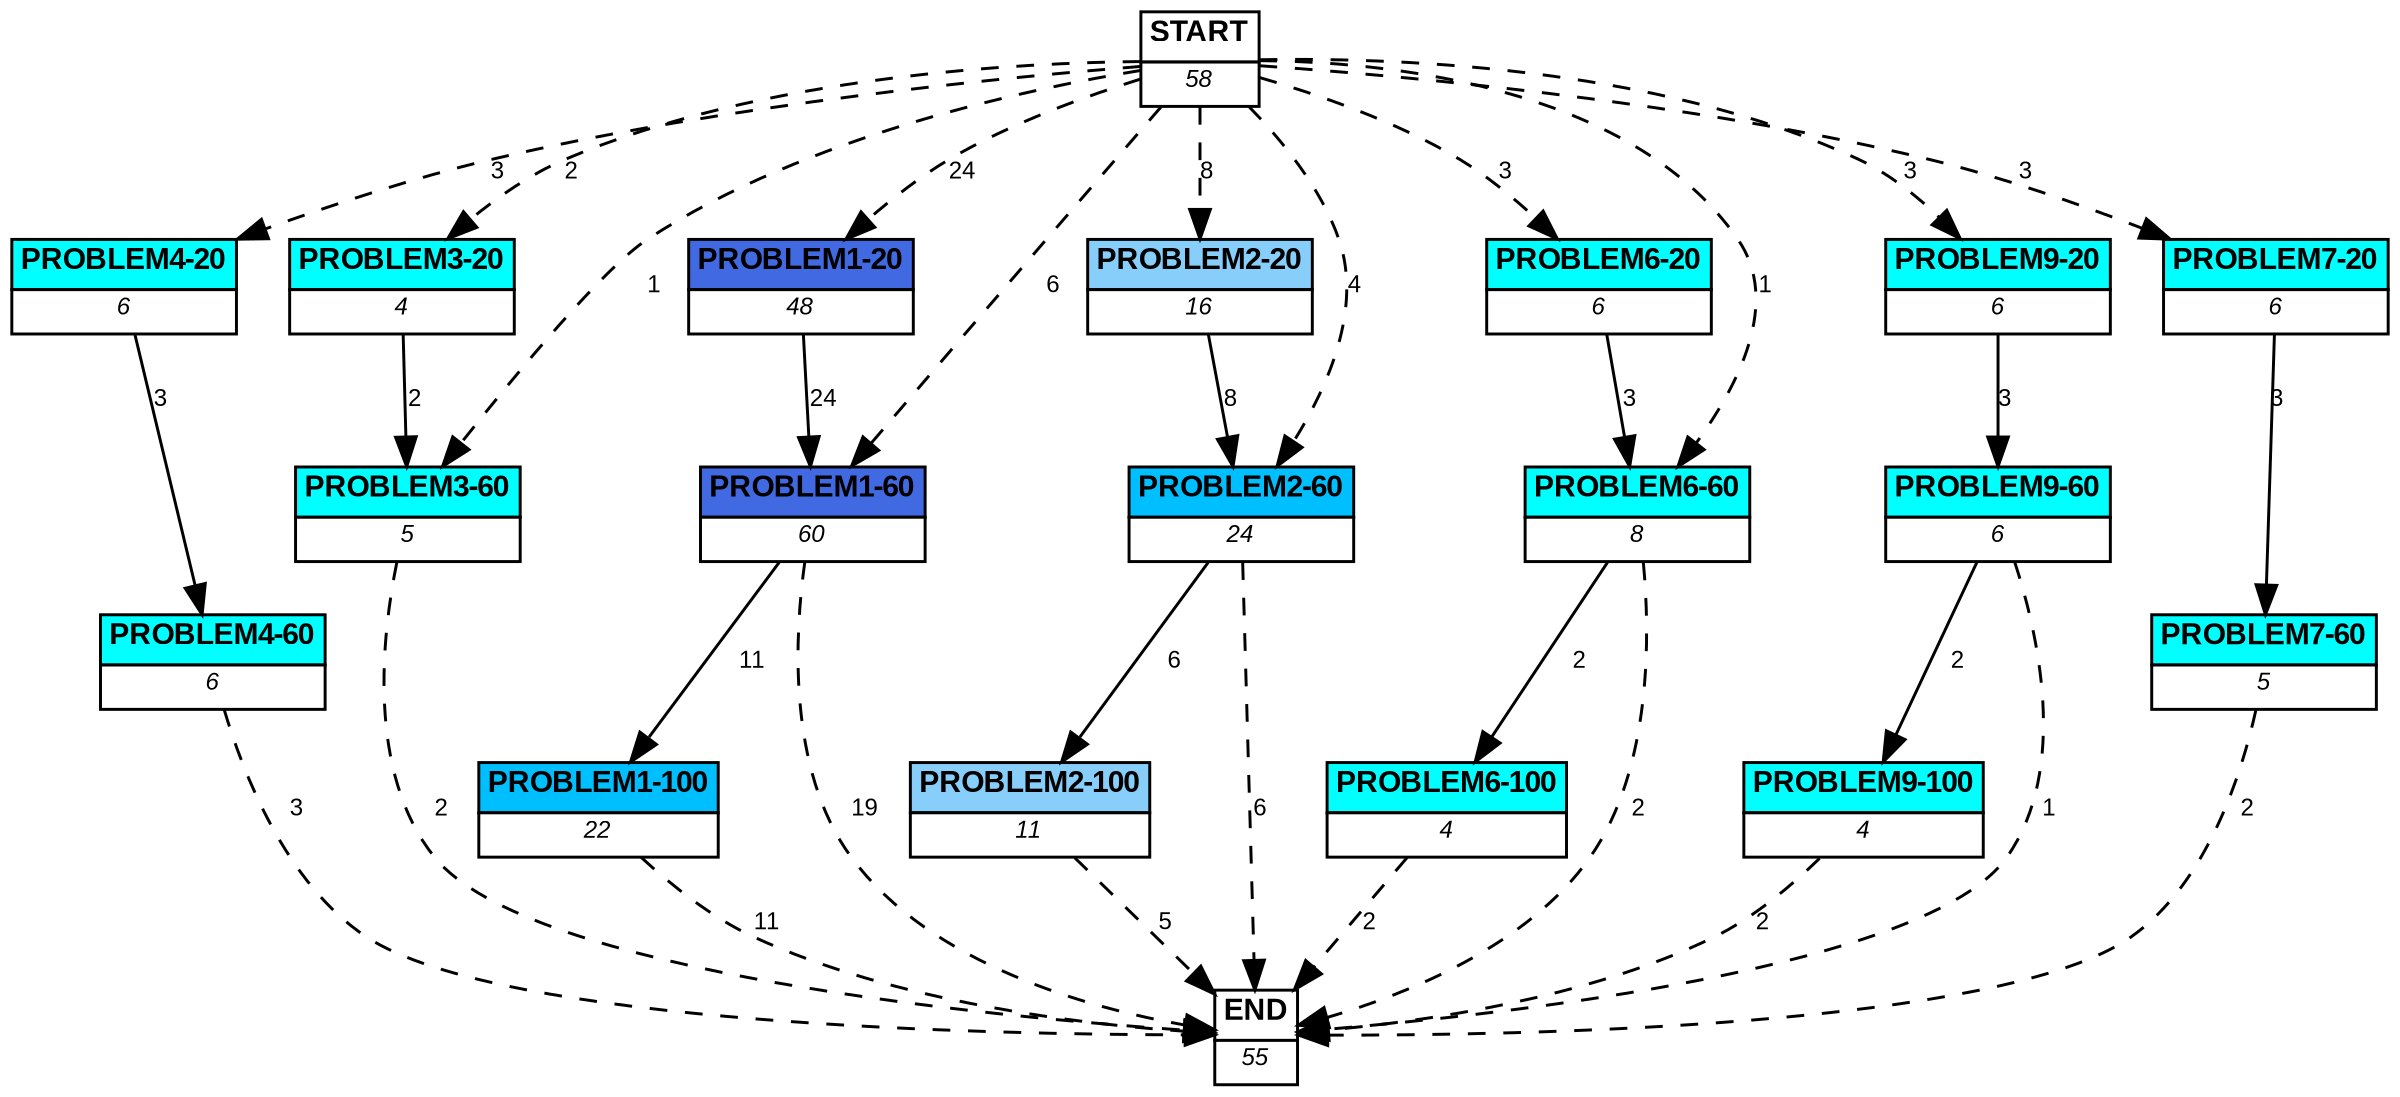 digraph graphname {
	dpi = 150
	size="16,11!";
	margin = 0;
"PROBLEM4-20" [shape=plain, label=<<table border="0" cellborder="1" cellspacing="0"><tr><td bgcolor="aqua"><FONT face="Arial" POINT-SIZE="10"><b>PROBLEM4-20</b></FONT></td></tr><tr><td bgcolor="white"><FONT face="Arial" POINT-SIZE="8"><i>6</i></FONT></td></tr></table>>]
"PROBLEM4-60" [shape=plain, label=<<table border="0" cellborder="1" cellspacing="0"><tr><td bgcolor="aqua"><FONT face="Arial" POINT-SIZE="10"><b>PROBLEM4-60</b></FONT></td></tr><tr><td bgcolor="white"><FONT face="Arial" POINT-SIZE="8"><i>6</i></FONT></td></tr></table>>]
"PROBLEM3-20" [shape=plain, label=<<table border="0" cellborder="1" cellspacing="0"><tr><td bgcolor="aqua"><FONT face="Arial" POINT-SIZE="10"><b>PROBLEM3-20</b></FONT></td></tr><tr><td bgcolor="white"><FONT face="Arial" POINT-SIZE="8"><i>4</i></FONT></td></tr></table>>]
"PROBLEM3-60" [shape=plain, label=<<table border="0" cellborder="1" cellspacing="0"><tr><td bgcolor="aqua"><FONT face="Arial" POINT-SIZE="10"><b>PROBLEM3-60</b></FONT></td></tr><tr><td bgcolor="white"><FONT face="Arial" POINT-SIZE="8"><i>5</i></FONT></td></tr></table>>]
"PROBLEM1-20" [shape=plain, label=<<table border="0" cellborder="1" cellspacing="0"><tr><td bgcolor="royalblue"><FONT face="Arial" POINT-SIZE="10"><b>PROBLEM1-20</b></FONT></td></tr><tr><td bgcolor="white"><FONT face="Arial" POINT-SIZE="8"><i>48</i></FONT></td></tr></table>>]
"PROBLEM1-60" [shape=plain, label=<<table border="0" cellborder="1" cellspacing="0"><tr><td bgcolor="royalblue"><FONT face="Arial" POINT-SIZE="10"><b>PROBLEM1-60</b></FONT></td></tr><tr><td bgcolor="white"><FONT face="Arial" POINT-SIZE="8"><i>60</i></FONT></td></tr></table>>]
"PROBLEM1-100" [shape=plain, label=<<table border="0" cellborder="1" cellspacing="0"><tr><td bgcolor="deepskyblue"><FONT face="Arial" POINT-SIZE="10"><b>PROBLEM1-100</b></FONT></td></tr><tr><td bgcolor="white"><FONT face="Arial" POINT-SIZE="8"><i>22</i></FONT></td></tr></table>>]
"PROBLEM2-20" [shape=plain, label=<<table border="0" cellborder="1" cellspacing="0"><tr><td bgcolor="lightskyblue"><FONT face="Arial" POINT-SIZE="10"><b>PROBLEM2-20</b></FONT></td></tr><tr><td bgcolor="white"><FONT face="Arial" POINT-SIZE="8"><i>16</i></FONT></td></tr></table>>]
"PROBLEM2-60" [shape=plain, label=<<table border="0" cellborder="1" cellspacing="0"><tr><td bgcolor="deepskyblue"><FONT face="Arial" POINT-SIZE="10"><b>PROBLEM2-60</b></FONT></td></tr><tr><td bgcolor="white"><FONT face="Arial" POINT-SIZE="8"><i>24</i></FONT></td></tr></table>>]
"PROBLEM2-100" [shape=plain, label=<<table border="0" cellborder="1" cellspacing="0"><tr><td bgcolor="lightskyblue"><FONT face="Arial" POINT-SIZE="10"><b>PROBLEM2-100</b></FONT></td></tr><tr><td bgcolor="white"><FONT face="Arial" POINT-SIZE="8"><i>11</i></FONT></td></tr></table>>]
"PROBLEM6-20" [shape=plain, label=<<table border="0" cellborder="1" cellspacing="0"><tr><td bgcolor="aqua"><FONT face="Arial" POINT-SIZE="10"><b>PROBLEM6-20</b></FONT></td></tr><tr><td bgcolor="white"><FONT face="Arial" POINT-SIZE="8"><i>6</i></FONT></td></tr></table>>]
"PROBLEM6-60" [shape=plain, label=<<table border="0" cellborder="1" cellspacing="0"><tr><td bgcolor="aqua"><FONT face="Arial" POINT-SIZE="10"><b>PROBLEM6-60</b></FONT></td></tr><tr><td bgcolor="white"><FONT face="Arial" POINT-SIZE="8"><i>8</i></FONT></td></tr></table>>]
"PROBLEM6-100" [shape=plain, label=<<table border="0" cellborder="1" cellspacing="0"><tr><td bgcolor="aqua"><FONT face="Arial" POINT-SIZE="10"><b>PROBLEM6-100</b></FONT></td></tr><tr><td bgcolor="white"><FONT face="Arial" POINT-SIZE="8"><i>4</i></FONT></td></tr></table>>]
"PROBLEM9-20" [shape=plain, label=<<table border="0" cellborder="1" cellspacing="0"><tr><td bgcolor="aqua"><FONT face="Arial" POINT-SIZE="10"><b>PROBLEM9-20</b></FONT></td></tr><tr><td bgcolor="white"><FONT face="Arial" POINT-SIZE="8"><i>6</i></FONT></td></tr></table>>]
"PROBLEM9-60" [shape=plain, label=<<table border="0" cellborder="1" cellspacing="0"><tr><td bgcolor="aqua"><FONT face="Arial" POINT-SIZE="10"><b>PROBLEM9-60</b></FONT></td></tr><tr><td bgcolor="white"><FONT face="Arial" POINT-SIZE="8"><i>6</i></FONT></td></tr></table>>]
"PROBLEM7-20" [shape=plain, label=<<table border="0" cellborder="1" cellspacing="0"><tr><td bgcolor="aqua"><FONT face="Arial" POINT-SIZE="10"><b>PROBLEM7-20</b></FONT></td></tr><tr><td bgcolor="white"><FONT face="Arial" POINT-SIZE="8"><i>6</i></FONT></td></tr></table>>]
"PROBLEM7-60" [shape=plain, label=<<table border="0" cellborder="1" cellspacing="0"><tr><td bgcolor="aqua"><FONT face="Arial" POINT-SIZE="10"><b>PROBLEM7-60</b></FONT></td></tr><tr><td bgcolor="white"><FONT face="Arial" POINT-SIZE="8"><i>5</i></FONT></td></tr></table>>]
"PROBLEM9-100" [shape=plain, label=<<table border="0" cellborder="1" cellspacing="0"><tr><td bgcolor="aqua"><FONT face="Arial" POINT-SIZE="10"><b>PROBLEM9-100</b></FONT></td></tr><tr><td bgcolor="white"><FONT face="Arial" POINT-SIZE="8"><i>4</i></FONT></td></tr></table>>]
"START" [shape=plain, label=<<table border="0" cellborder="1" cellspacing="0"><tr><td bgcolor="white"><FONT face="Arial" POINT-SIZE="10"><b>START</b></FONT></td></tr><tr><td bgcolor="white"><FONT face="Arial" POINT-SIZE="8"><i>58</i></FONT></td></tr></table>>]
"END" [shape=plain, label=<<table border="0" cellborder="1" cellspacing="0"><tr><td bgcolor="white"><FONT face="Arial" POINT-SIZE="10"><b>END</b></FONT></td></tr><tr><td bgcolor="white"><FONT face="Arial" POINT-SIZE="8"><i>55</i></FONT></td></tr></table>>]
"PROBLEM4-20" -> "PROBLEM4-60" [ label ="3" labelfloat=false fontname="Arial" fontsize=8]
"PROBLEM4-60" -> "END" [ style = dashed label ="3" labelfloat=false fontname="Arial" fontsize=8]
"PROBLEM3-20" -> "PROBLEM3-60" [ label ="2" labelfloat=false fontname="Arial" fontsize=8]
"PROBLEM3-60" -> "END" [ style = dashed label ="2" labelfloat=false fontname="Arial" fontsize=8]
"PROBLEM1-20" -> "PROBLEM1-60" [ label ="24" labelfloat=false fontname="Arial" fontsize=8]
"PROBLEM1-60" -> "PROBLEM1-100" [ label ="11" labelfloat=false fontname="Arial" fontsize=8]
"PROBLEM1-60" -> "END" [ style = dashed label ="19" labelfloat=false fontname="Arial" fontsize=8]
"PROBLEM1-100" -> "END" [ style = dashed label ="11" labelfloat=false fontname="Arial" fontsize=8]
"PROBLEM2-20" -> "PROBLEM2-60" [ label ="8" labelfloat=false fontname="Arial" fontsize=8]
"PROBLEM2-60" -> "PROBLEM2-100" [ label ="6" labelfloat=false fontname="Arial" fontsize=8]
"PROBLEM2-60" -> "END" [ style = dashed label ="6" labelfloat=false fontname="Arial" fontsize=8]
"PROBLEM2-100" -> "END" [ style = dashed label ="5" labelfloat=false fontname="Arial" fontsize=8]
"PROBLEM6-20" -> "PROBLEM6-60" [ label ="3" labelfloat=false fontname="Arial" fontsize=8]
"PROBLEM6-60" -> "PROBLEM6-100" [ label ="2" labelfloat=false fontname="Arial" fontsize=8]
"PROBLEM6-60" -> "END" [ style = dashed label ="2" labelfloat=false fontname="Arial" fontsize=8]
"PROBLEM6-100" -> "END" [ style = dashed label ="2" labelfloat=false fontname="Arial" fontsize=8]
"PROBLEM9-20" -> "PROBLEM9-60" [ label ="3" labelfloat=false fontname="Arial" fontsize=8]
"PROBLEM9-60" -> "PROBLEM9-100" [ label ="2" labelfloat=false fontname="Arial" fontsize=8]
"PROBLEM9-60" -> "END" [ style = dashed label ="1" labelfloat=false fontname="Arial" fontsize=8]
"PROBLEM7-20" -> "PROBLEM7-60" [ label ="3" labelfloat=false fontname="Arial" fontsize=8]
"PROBLEM7-60" -> "END" [ style = dashed label ="2" labelfloat=false fontname="Arial" fontsize=8]
"PROBLEM9-100" -> "END" [ style = dashed label ="2" labelfloat=false fontname="Arial" fontsize=8]
"START" -> "PROBLEM4-20" [ style = dashed label ="3" labelfloat=false fontname="Arial" fontsize=8]
"START" -> "PROBLEM3-20" [ style = dashed label ="2" labelfloat=false fontname="Arial" fontsize=8]
"START" -> "PROBLEM3-60" [ style = dashed label ="1" labelfloat=false fontname="Arial" fontsize=8]
"START" -> "PROBLEM1-20" [ style = dashed label ="24" labelfloat=false fontname="Arial" fontsize=8]
"START" -> "PROBLEM1-60" [ style = dashed label ="6" labelfloat=false fontname="Arial" fontsize=8]
"START" -> "PROBLEM2-20" [ style = dashed label ="8" labelfloat=false fontname="Arial" fontsize=8]
"START" -> "PROBLEM2-60" [ style = dashed label ="4" labelfloat=false fontname="Arial" fontsize=8]
"START" -> "PROBLEM6-20" [ style = dashed label ="3" labelfloat=false fontname="Arial" fontsize=8]
"START" -> "PROBLEM6-60" [ style = dashed label ="1" labelfloat=false fontname="Arial" fontsize=8]
"START" -> "PROBLEM9-20" [ style = dashed label ="3" labelfloat=false fontname="Arial" fontsize=8]
"START" -> "PROBLEM7-20" [ style = dashed label ="3" labelfloat=false fontname="Arial" fontsize=8]
}